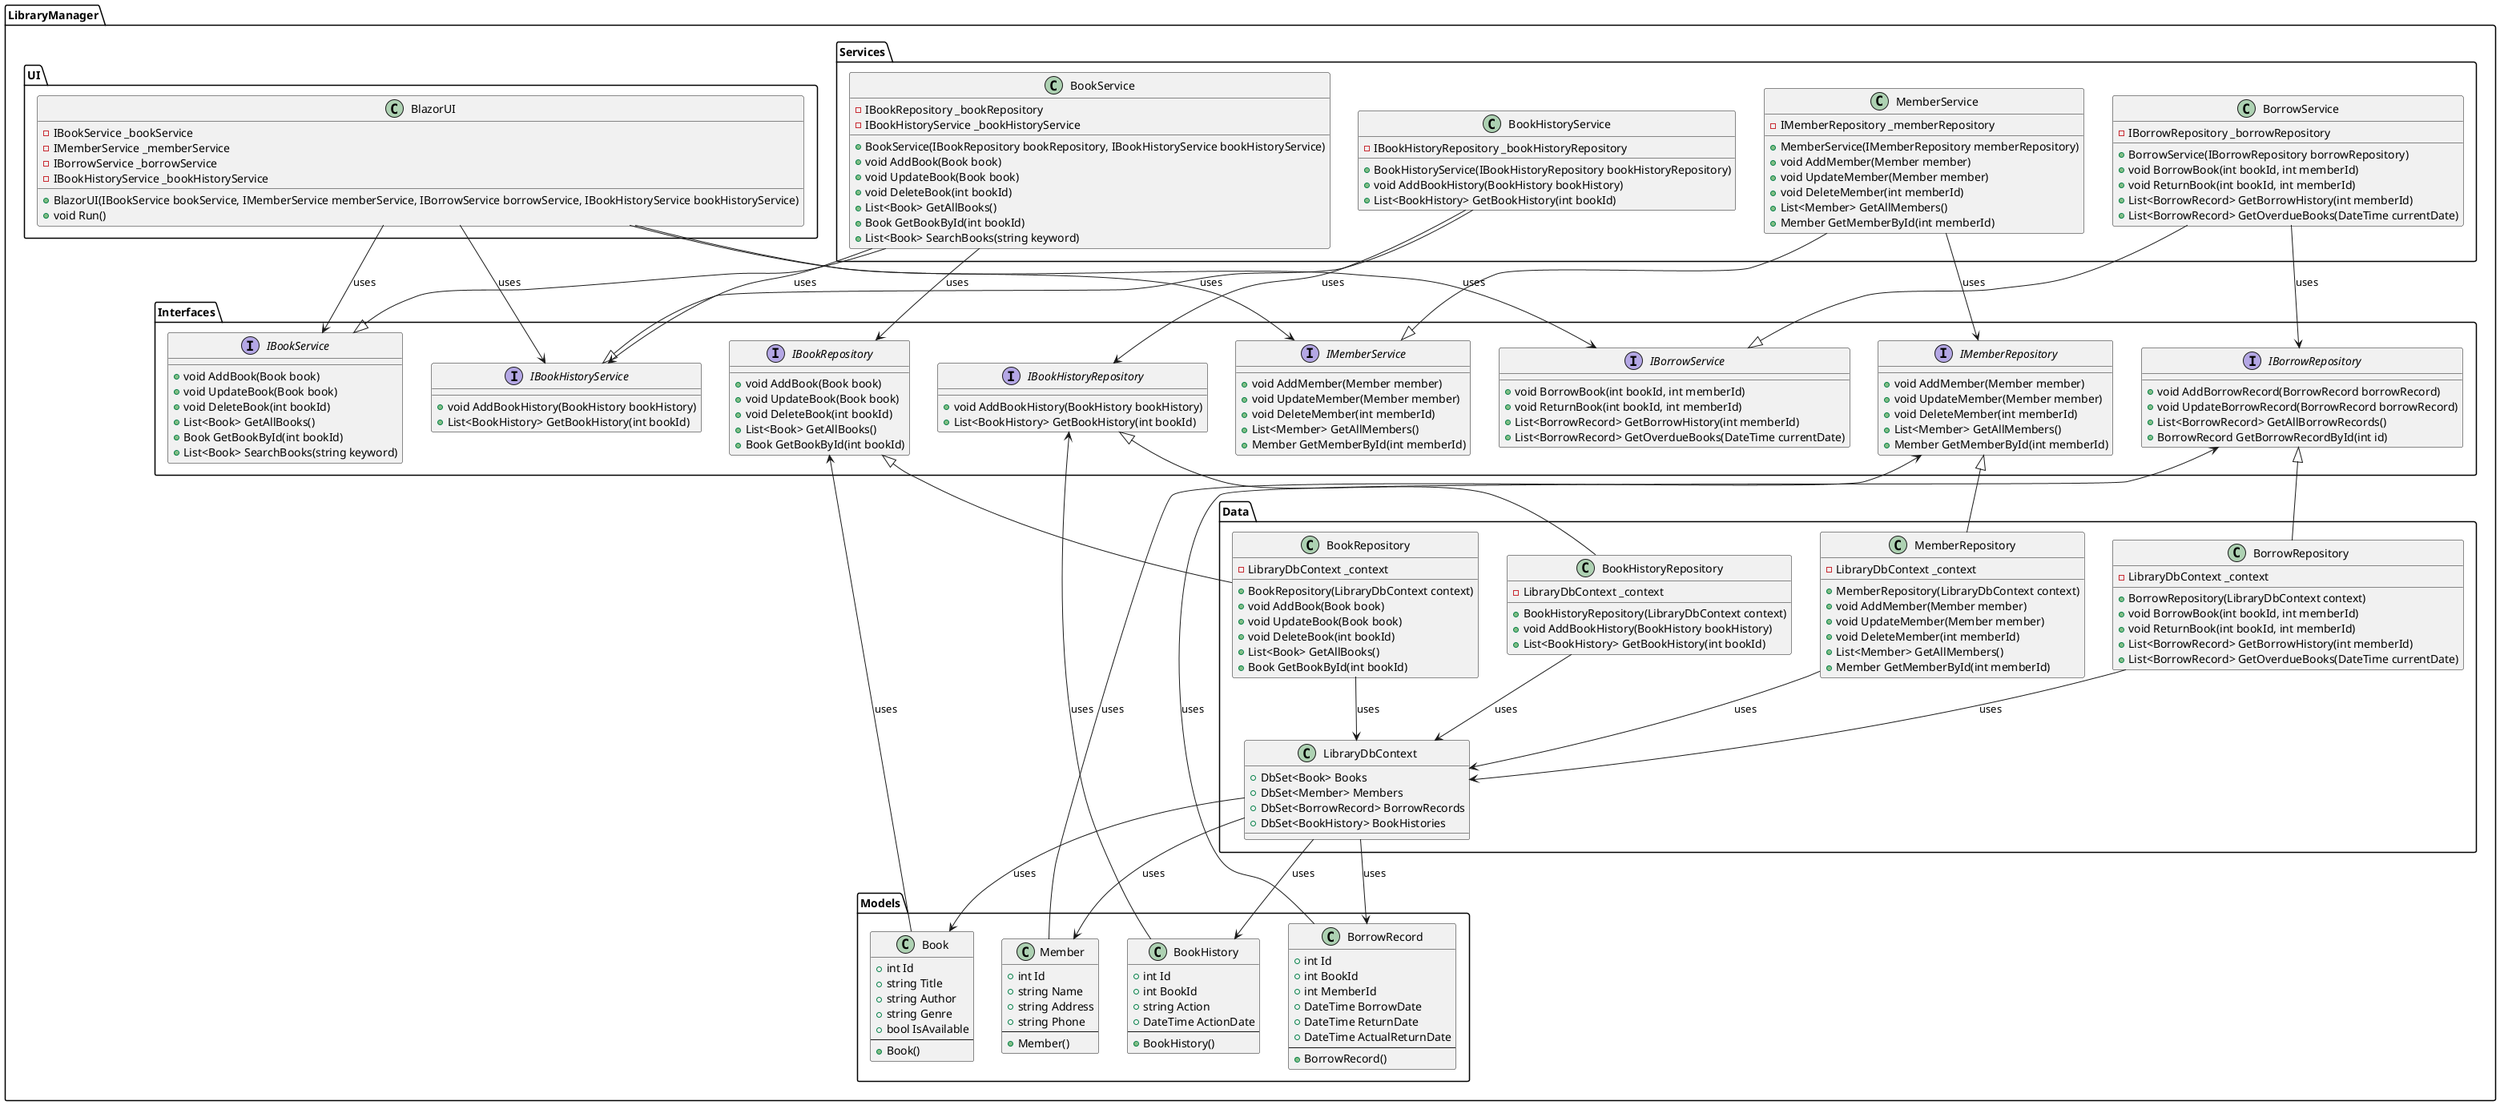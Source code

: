 @startuml
package LibraryManager {
  package Models {
    class Book {
      + int Id
      + string Title
      + string Author
      + string Genre
      + bool IsAvailable
      --
      + Book()
    }
    class Member {
      + int Id
      + string Name
      + string Address
      + string Phone
      --
      + Member()
    }
    class BorrowRecord {
      + int Id
      + int BookId
      + int MemberId
      + DateTime BorrowDate
      + DateTime ReturnDate
      + DateTime ActualReturnDate
      --
      + BorrowRecord()
    }
    class BookHistory {
      + int Id
      + int BookId
      + string Action
      + DateTime ActionDate
      --
      + BookHistory()
    }
  }

  package Interfaces {
    interface IBookService {
      + void AddBook(Book book)
      + void UpdateBook(Book book)
      + void DeleteBook(int bookId)
      + List<Book> GetAllBooks()
      + Book GetBookById(int bookId)
      + List<Book> SearchBooks(string keyword)
    }
    interface IMemberService {
      + void AddMember(Member member)
      + void UpdateMember(Member member)
      + void DeleteMember(int memberId)
      + List<Member> GetAllMembers()
      + Member GetMemberById(int memberId)
    }
    interface IBorrowService {
      + void BorrowBook(int bookId, int memberId)
      + void ReturnBook(int bookId, int memberId)
      + List<BorrowRecord> GetBorrowHistory(int memberId)
      + List<BorrowRecord> GetOverdueBooks(DateTime currentDate)
    }
    interface IBookHistoryService {
      + void AddBookHistory(BookHistory bookHistory)
      + List<BookHistory> GetBookHistory(int bookId)
    }
    interface IBookRepository {
      + void AddBook(Book book)
      + void UpdateBook(Book book)
      + void DeleteBook(int bookId)
      + List<Book> GetAllBooks()
      + Book GetBookById(int bookId)
    }
    interface IMemberRepository {
      + void AddMember(Member member)
      + void UpdateMember(Member member)
      + void DeleteMember(int memberId)
      + List<Member> GetAllMembers()
      + Member GetMemberById(int memberId)
    }
    interface IBorrowRepository {
      + void AddBorrowRecord(BorrowRecord borrowRecord)
      + void UpdateBorrowRecord(BorrowRecord borrowRecord)
      + List<BorrowRecord> GetAllBorrowRecords()
      + BorrowRecord GetBorrowRecordById(int id)
    }
    interface IBookHistoryRepository {
      + void AddBookHistory(BookHistory bookHistory)
      + List<BookHistory> GetBookHistory(int bookId)
    }
  }

  package Services {
    class BookService {
      - IBookRepository _bookRepository
      - IBookHistoryService _bookHistoryService
      + BookService(IBookRepository bookRepository, IBookHistoryService bookHistoryService)
      + void AddBook(Book book)
      + void UpdateBook(Book book)
      + void DeleteBook(int bookId)
      + List<Book> GetAllBooks()
      + Book GetBookById(int bookId)
      + List<Book> SearchBooks(string keyword)
    }
    class MemberService {
      - IMemberRepository _memberRepository
      + MemberService(IMemberRepository memberRepository)
      + void AddMember(Member member)
      + void UpdateMember(Member member)
      + void DeleteMember(int memberId)
      + List<Member> GetAllMembers()
      + Member GetMemberById(int memberId)
    }
    class BorrowService {
      - IBorrowRepository _borrowRepository
      + BorrowService(IBorrowRepository borrowRepository)
      + void BorrowBook(int bookId, int memberId)
      + void ReturnBook(int bookId, int memberId)
      + List<BorrowRecord> GetBorrowHistory(int memberId)
      + List<BorrowRecord> GetOverdueBooks(DateTime currentDate)
    }
    class BookHistoryService {
      - IBookHistoryRepository _bookHistoryRepository
      + BookHistoryService(IBookHistoryRepository bookHistoryRepository)
      + void AddBookHistory(BookHistory bookHistory)
      + List<BookHistory> GetBookHistory(int bookId)
    }
  }

  package Data {
    class BookRepository {
      - LibraryDbContext _context
      + BookRepository(LibraryDbContext context)
      + void AddBook(Book book)
      + void UpdateBook(Book book)
      + void DeleteBook(int bookId)
      + List<Book> GetAllBooks()
      + Book GetBookById(int bookId)
    }
    class MemberRepository {
      - LibraryDbContext _context
      + MemberRepository(LibraryDbContext context)
      + void AddMember(Member member)
      + void UpdateMember(Member member)
      + void DeleteMember(int memberId)
      + List<Member> GetAllMembers()
      + Member GetMemberById(int memberId)
    }
    class BorrowRepository {
      - LibraryDbContext _context
      + BorrowRepository(LibraryDbContext context)
      + void BorrowBook(int bookId, int memberId)
      + void ReturnBook(int bookId, int memberId)
      + List<BorrowRecord> GetBorrowHistory(int memberId)
      + List<BorrowRecord> GetOverdueBooks(DateTime currentDate)
    }
    class BookHistoryRepository {
      - LibraryDbContext _context
      + BookHistoryRepository(LibraryDbContext context)
      + void AddBookHistory(BookHistory bookHistory)
      + List<BookHistory> GetBookHistory(int bookId)
    }
    class LibraryDbContext {
        + DbSet<Book> Books
        + DbSet<Member> Members
        + DbSet<BorrowRecord> BorrowRecords
        + DbSet<BookHistory> BookHistories
    }
  }

  package UI {
    class BlazorUI {
      - IBookService _bookService
      - IMemberService _memberService
      - IBorrowService _borrowService
      - IBookHistoryService _bookHistoryService
      + BlazorUI(IBookService bookService, IMemberService memberService, IBorrowService borrowService, IBookHistoryService bookHistoryService)
      + void Run()
    }
  }

  Models.Book --> Interfaces.IBookRepository : uses
  Models.Member --> Interfaces.IMemberRepository : uses
  Models.BorrowRecord --> Interfaces.IBorrowRepository : uses
  Models.BookHistory --> Interfaces.IBookHistoryRepository : uses

  Interfaces.IBookService <|-- Services.BookService
  Interfaces.IMemberService <|-- Services.MemberService
  Interfaces.IBorrowService <|-- Services.BorrowService
  Interfaces.IBookHistoryService <|-- Services.BookHistoryService

  Interfaces.IBookRepository <|-- Data.BookRepository
  Interfaces.IMemberRepository <|-- Data.MemberRepository
  Interfaces.IBorrowRepository <|-- Data.BorrowRepository
  Interfaces.IBookHistoryRepository <|-- Data.BookHistoryRepository

  Services.BookService --> Interfaces.IBookRepository : uses
  Services.BookService --> Interfaces.IBookHistoryService : uses
  Services.MemberService --> Interfaces.IMemberRepository : uses
  Services.BorrowService --> Interfaces.IBorrowRepository : uses
  Services.BookHistoryService --> Interfaces.IBookHistoryRepository : uses

  UI.BlazorUI --> Interfaces.IBookService : uses
  UI.BlazorUI --> Interfaces.IMemberService : uses
  UI.BlazorUI --> Interfaces.IBorrowService : uses
  UI.BlazorUI --> Interfaces.IBookHistoryService : uses

  Data.BookRepository --> Data.LibraryDbContext : uses
  Data.MemberRepository --> Data.LibraryDbContext : uses
  Data.BorrowRepository --> Data.LibraryDbContext : uses
  Data.BookHistoryRepository --> Data.LibraryDbContext : uses

  Data.LibraryDbContext --> Models.Book : uses
  Data.LibraryDbContext --> Models.Member : uses
  Data.LibraryDbContext --> Models.BorrowRecord : uses
  Data.LibraryDbContext --> Models.BookHistory : uses
}
@enduml